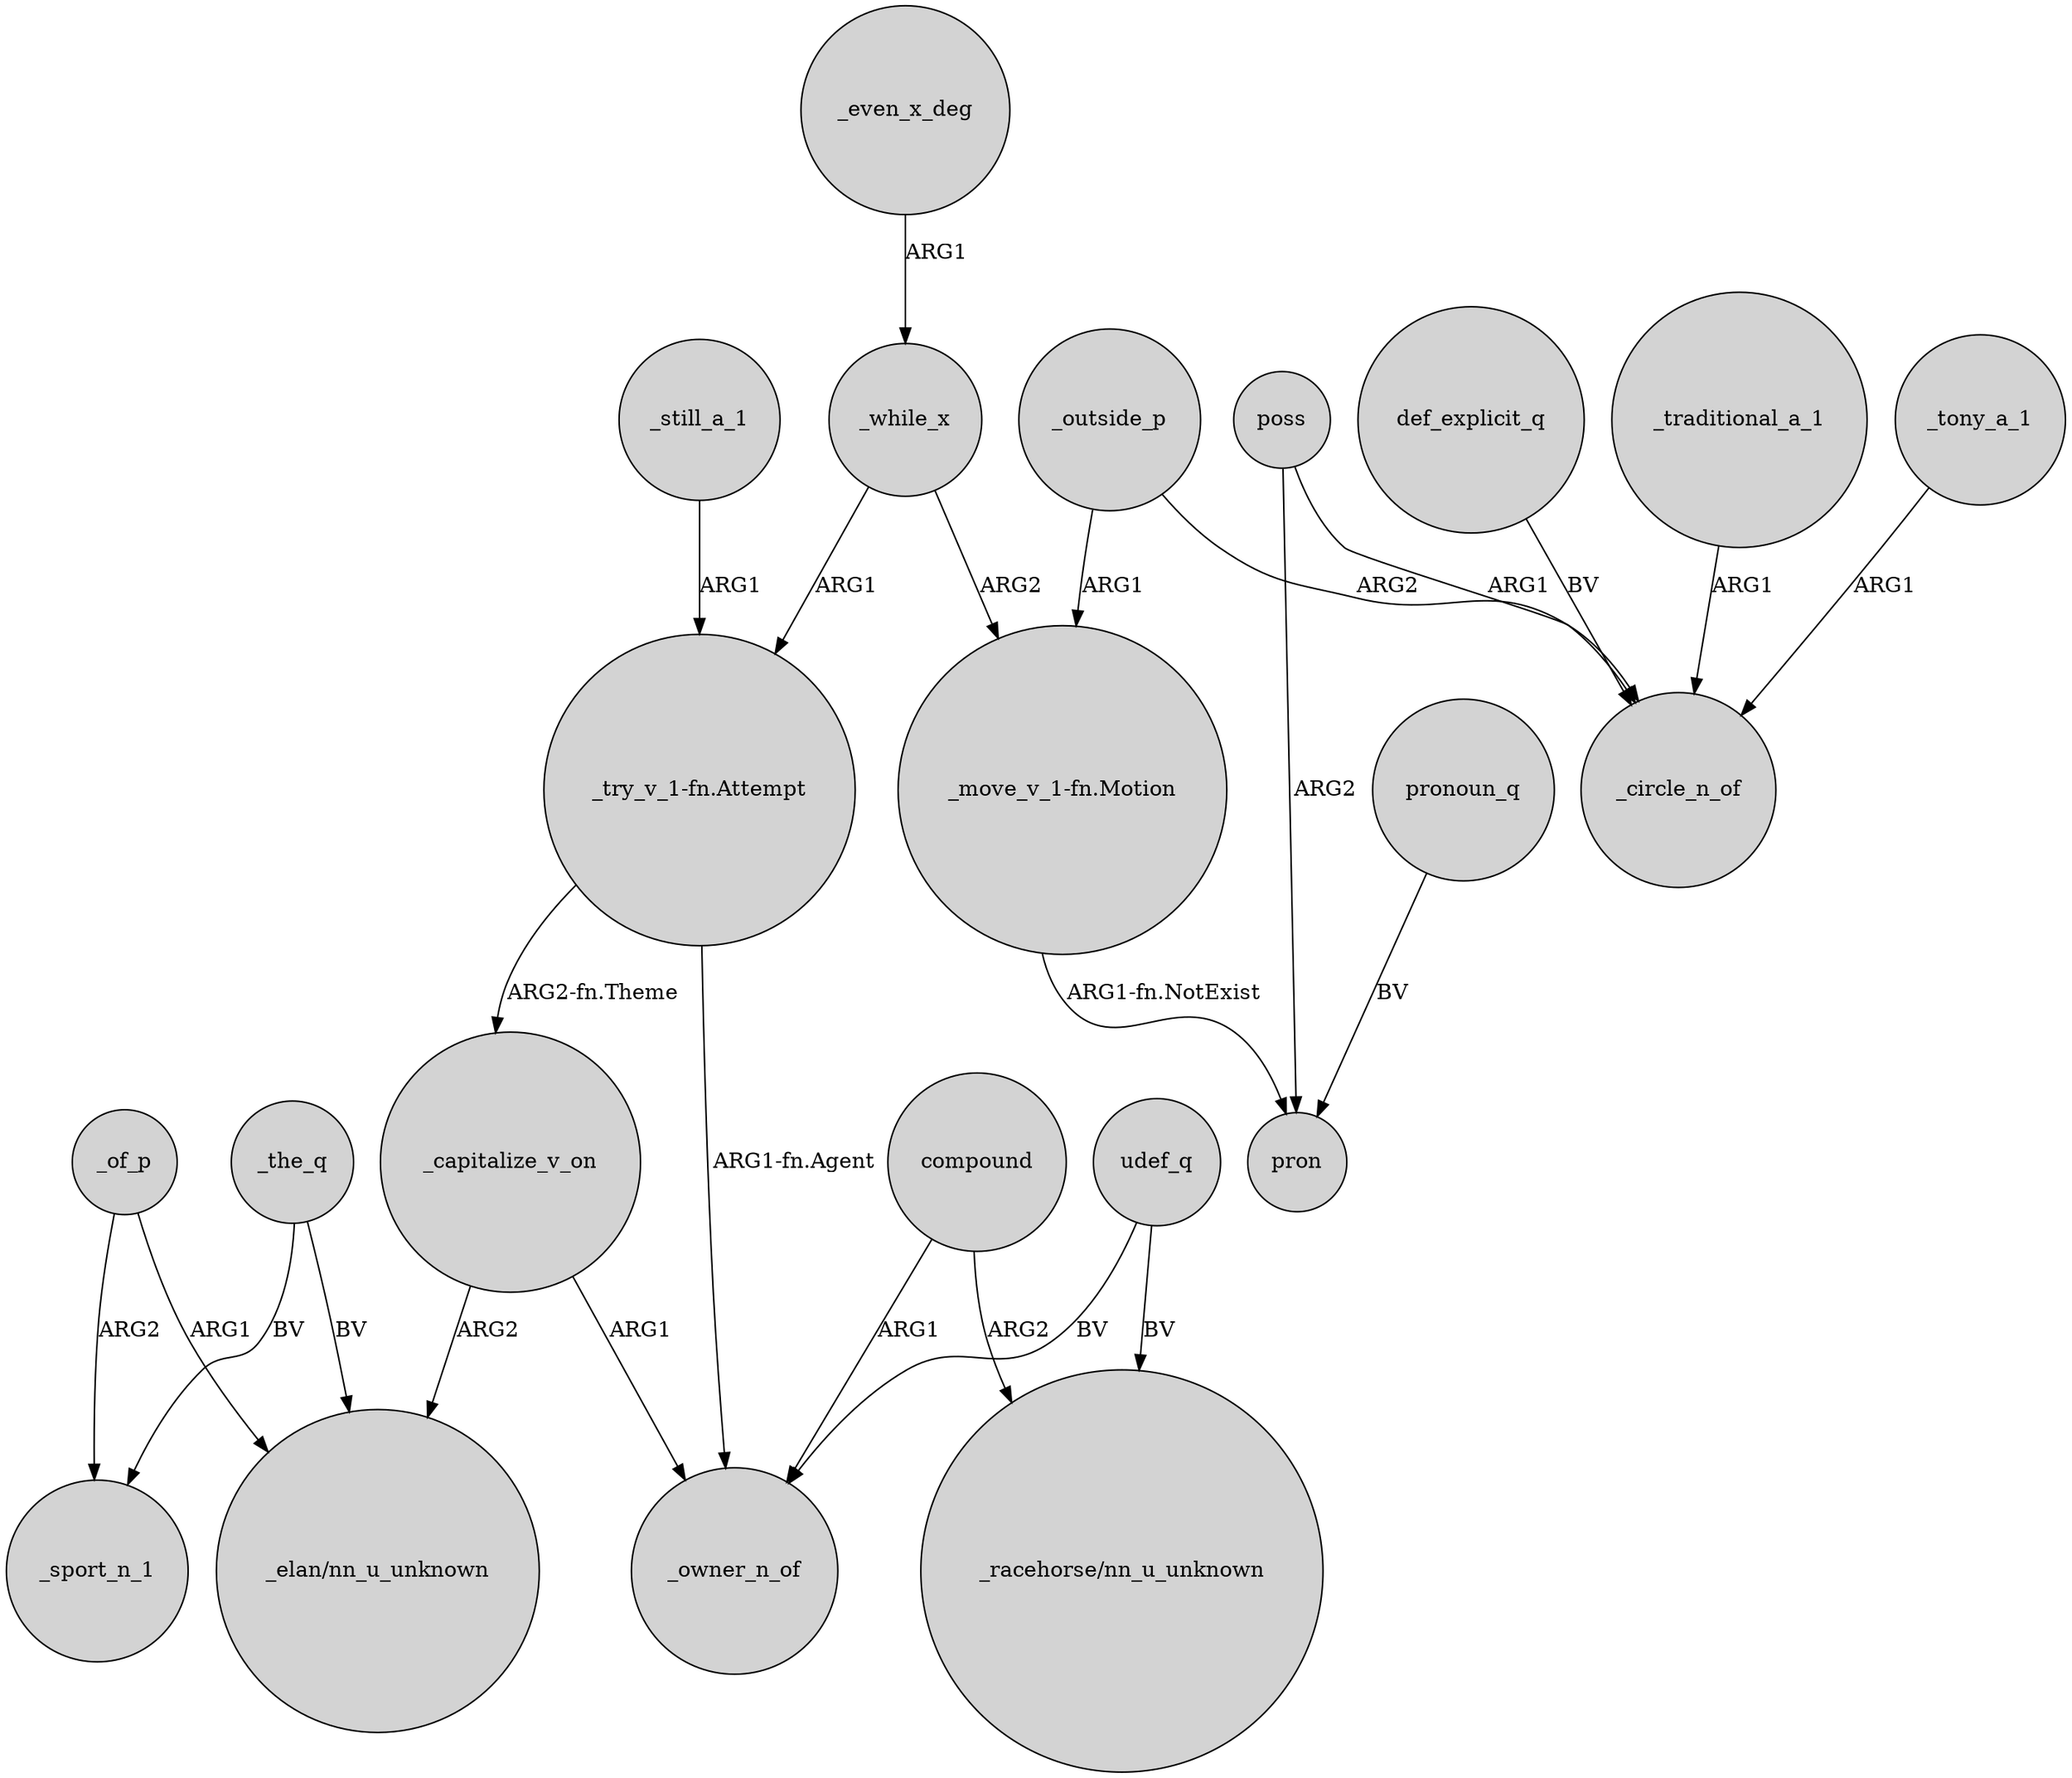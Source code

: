 digraph {
	node [shape=circle style=filled]
	_even_x_deg -> _while_x [label=ARG1]
	_while_x -> "_try_v_1-fn.Attempt" [label=ARG1]
	_the_q -> "_elan/nn_u_unknown" [label=BV]
	poss -> pron [label=ARG2]
	def_explicit_q -> _circle_n_of [label=BV]
	poss -> _circle_n_of [label=ARG1]
	_outside_p -> _circle_n_of [label=ARG2]
	_traditional_a_1 -> _circle_n_of [label=ARG1]
	"_try_v_1-fn.Attempt" -> _capitalize_v_on [label="ARG2-fn.Theme"]
	"_move_v_1-fn.Motion" -> pron [label="ARG1-fn.NotExist"]
	pronoun_q -> pron [label=BV]
	_of_p -> _sport_n_1 [label=ARG2]
	_tony_a_1 -> _circle_n_of [label=ARG1]
	_of_p -> "_elan/nn_u_unknown" [label=ARG1]
	_still_a_1 -> "_try_v_1-fn.Attempt" [label=ARG1]
	_while_x -> "_move_v_1-fn.Motion" [label=ARG2]
	_outside_p -> "_move_v_1-fn.Motion" [label=ARG1]
	"_try_v_1-fn.Attempt" -> _owner_n_of [label="ARG1-fn.Agent"]
	udef_q -> _owner_n_of [label=BV]
	_capitalize_v_on -> _owner_n_of [label=ARG1]
	compound -> "_racehorse/nn_u_unknown" [label=ARG2]
	_the_q -> _sport_n_1 [label=BV]
	compound -> _owner_n_of [label=ARG1]
	_capitalize_v_on -> "_elan/nn_u_unknown" [label=ARG2]
	udef_q -> "_racehorse/nn_u_unknown" [label=BV]
}
